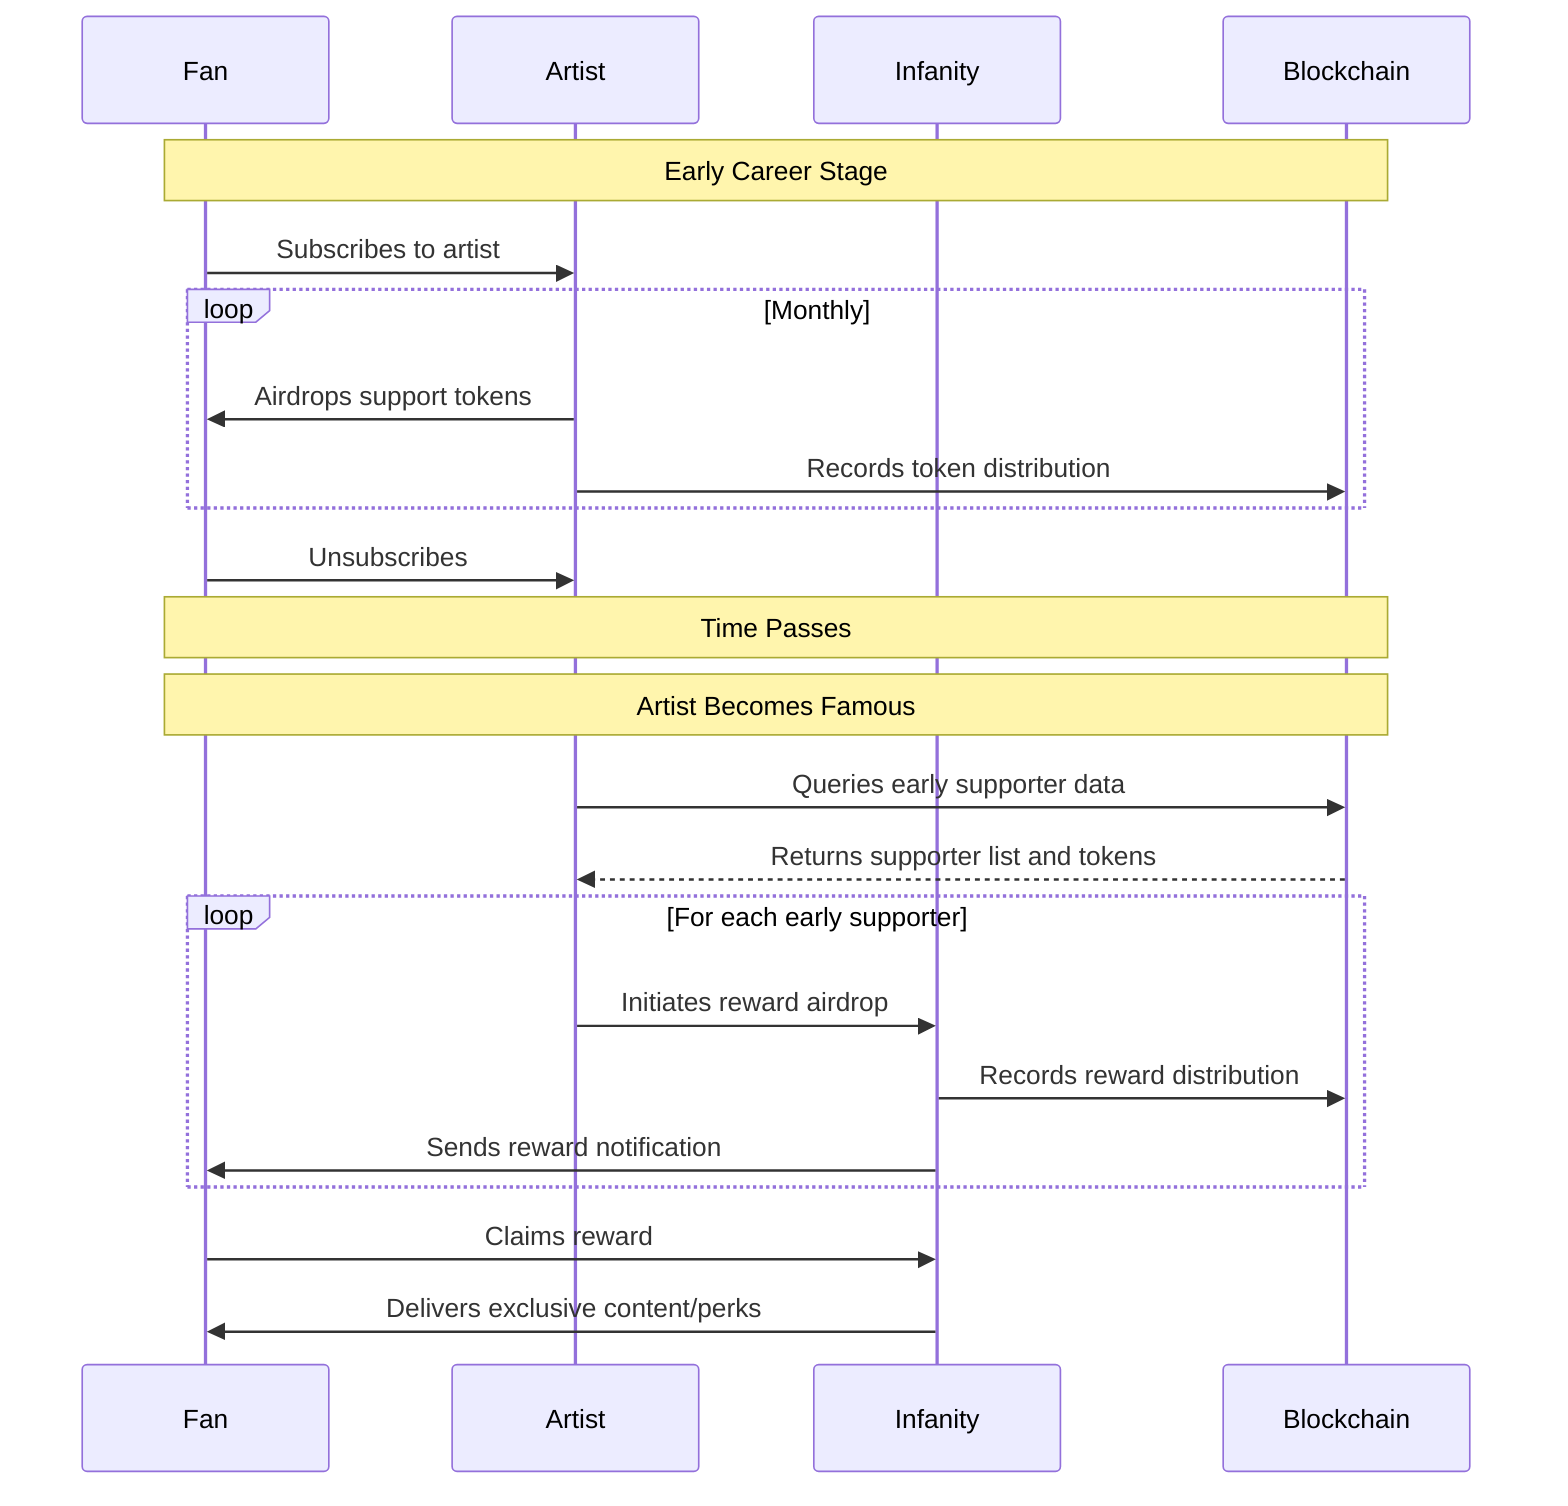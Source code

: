 sequenceDiagram
    participant Fan
    participant Artist
    participant Infanity
    participant Blockchain

    Note over Fan,Blockchain: Early Career Stage
    Fan->>Artist: Subscribes to artist
    loop Monthly
        Artist->>Fan: Airdrops support tokens
        Artist->>Blockchain: Records token distribution
    end
    Fan->>Artist: Unsubscribes
    
    Note over Fan,Blockchain: Time Passes
    
    Note over Fan,Blockchain: Artist Becomes Famous
    Artist->>Blockchain: Queries early supporter data
    Blockchain-->>Artist: Returns supporter list and tokens
    
    loop For each early supporter
        Artist->>Infanity: Initiates reward airdrop
        Infanity->>Blockchain: Records reward distribution
        Infanity->>Fan: Sends reward notification
    end
    
    Fan->>Infanity: Claims reward
    Infanity->>Fan: Delivers exclusive content/perks